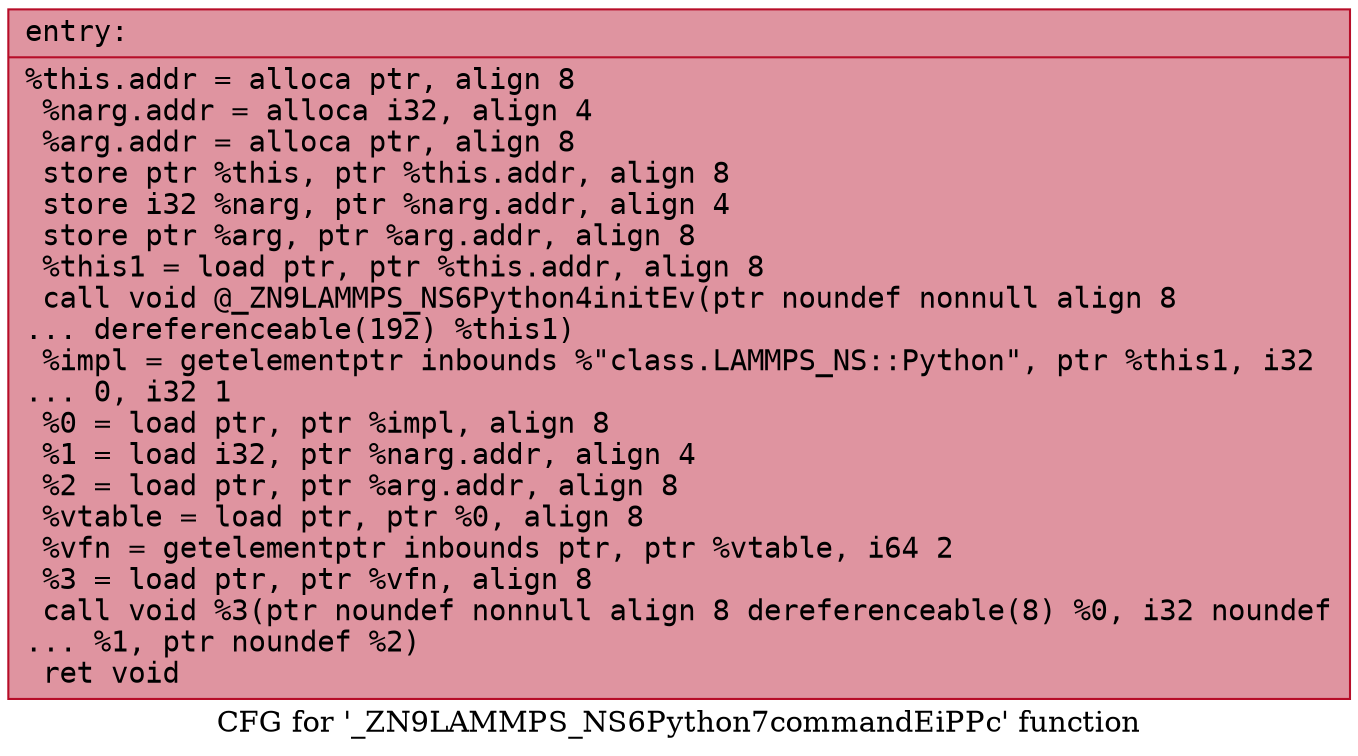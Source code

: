 digraph "CFG for '_ZN9LAMMPS_NS6Python7commandEiPPc' function" {
	label="CFG for '_ZN9LAMMPS_NS6Python7commandEiPPc' function";

	Node0x56369676b300 [shape=record,color="#b70d28ff", style=filled, fillcolor="#b70d2870" fontname="Courier",label="{entry:\l|  %this.addr = alloca ptr, align 8\l  %narg.addr = alloca i32, align 4\l  %arg.addr = alloca ptr, align 8\l  store ptr %this, ptr %this.addr, align 8\l  store i32 %narg, ptr %narg.addr, align 4\l  store ptr %arg, ptr %arg.addr, align 8\l  %this1 = load ptr, ptr %this.addr, align 8\l  call void @_ZN9LAMMPS_NS6Python4initEv(ptr noundef nonnull align 8\l... dereferenceable(192) %this1)\l  %impl = getelementptr inbounds %\"class.LAMMPS_NS::Python\", ptr %this1, i32\l... 0, i32 1\l  %0 = load ptr, ptr %impl, align 8\l  %1 = load i32, ptr %narg.addr, align 4\l  %2 = load ptr, ptr %arg.addr, align 8\l  %vtable = load ptr, ptr %0, align 8\l  %vfn = getelementptr inbounds ptr, ptr %vtable, i64 2\l  %3 = load ptr, ptr %vfn, align 8\l  call void %3(ptr noundef nonnull align 8 dereferenceable(8) %0, i32 noundef\l... %1, ptr noundef %2)\l  ret void\l}"];
}
